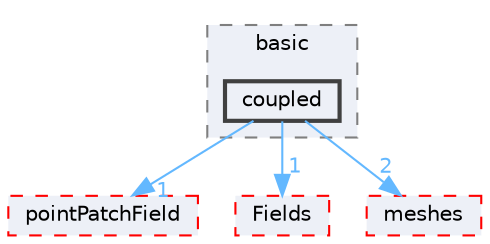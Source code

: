 digraph "src/OpenFOAM/fields/pointPatchFields/basic/coupled"
{
 // LATEX_PDF_SIZE
  bgcolor="transparent";
  edge [fontname=Helvetica,fontsize=10,labelfontname=Helvetica,labelfontsize=10];
  node [fontname=Helvetica,fontsize=10,shape=box,height=0.2,width=0.4];
  compound=true
  subgraph clusterdir_6a30703e73af3ba7ed84ebe53ffd3e12 {
    graph [ bgcolor="#edf0f7", pencolor="grey50", label="basic", fontname=Helvetica,fontsize=10 style="filled,dashed", URL="dir_6a30703e73af3ba7ed84ebe53ffd3e12.html",tooltip=""]
  dir_1ca8c328a4008df71a28b0427ab54f86 [label="coupled", fillcolor="#edf0f7", color="grey25", style="filled,bold", URL="dir_1ca8c328a4008df71a28b0427ab54f86.html",tooltip=""];
  }
  dir_17a9bfb76e5e1dbc9e2e32285df4aeb8 [label="pointPatchField", fillcolor="#edf0f7", color="red", style="filled,dashed", URL="dir_17a9bfb76e5e1dbc9e2e32285df4aeb8.html",tooltip=""];
  dir_7d364942a13d3ce50f6681364b448a98 [label="Fields", fillcolor="#edf0f7", color="red", style="filled,dashed", URL="dir_7d364942a13d3ce50f6681364b448a98.html",tooltip=""];
  dir_aa2423979fb45fc41c393a5db370ab21 [label="meshes", fillcolor="#edf0f7", color="red", style="filled,dashed", URL="dir_aa2423979fb45fc41c393a5db370ab21.html",tooltip=""];
  dir_1ca8c328a4008df71a28b0427ab54f86->dir_17a9bfb76e5e1dbc9e2e32285df4aeb8 [headlabel="1", labeldistance=1.5 headhref="dir_000709_002954.html" href="dir_000709_002954.html" color="steelblue1" fontcolor="steelblue1"];
  dir_1ca8c328a4008df71a28b0427ab54f86->dir_7d364942a13d3ce50f6681364b448a98 [headlabel="1", labeldistance=1.5 headhref="dir_000709_001336.html" href="dir_000709_001336.html" color="steelblue1" fontcolor="steelblue1"];
  dir_1ca8c328a4008df71a28b0427ab54f86->dir_aa2423979fb45fc41c393a5db370ab21 [headlabel="2", labeldistance=1.5 headhref="dir_000709_002368.html" href="dir_000709_002368.html" color="steelblue1" fontcolor="steelblue1"];
}
